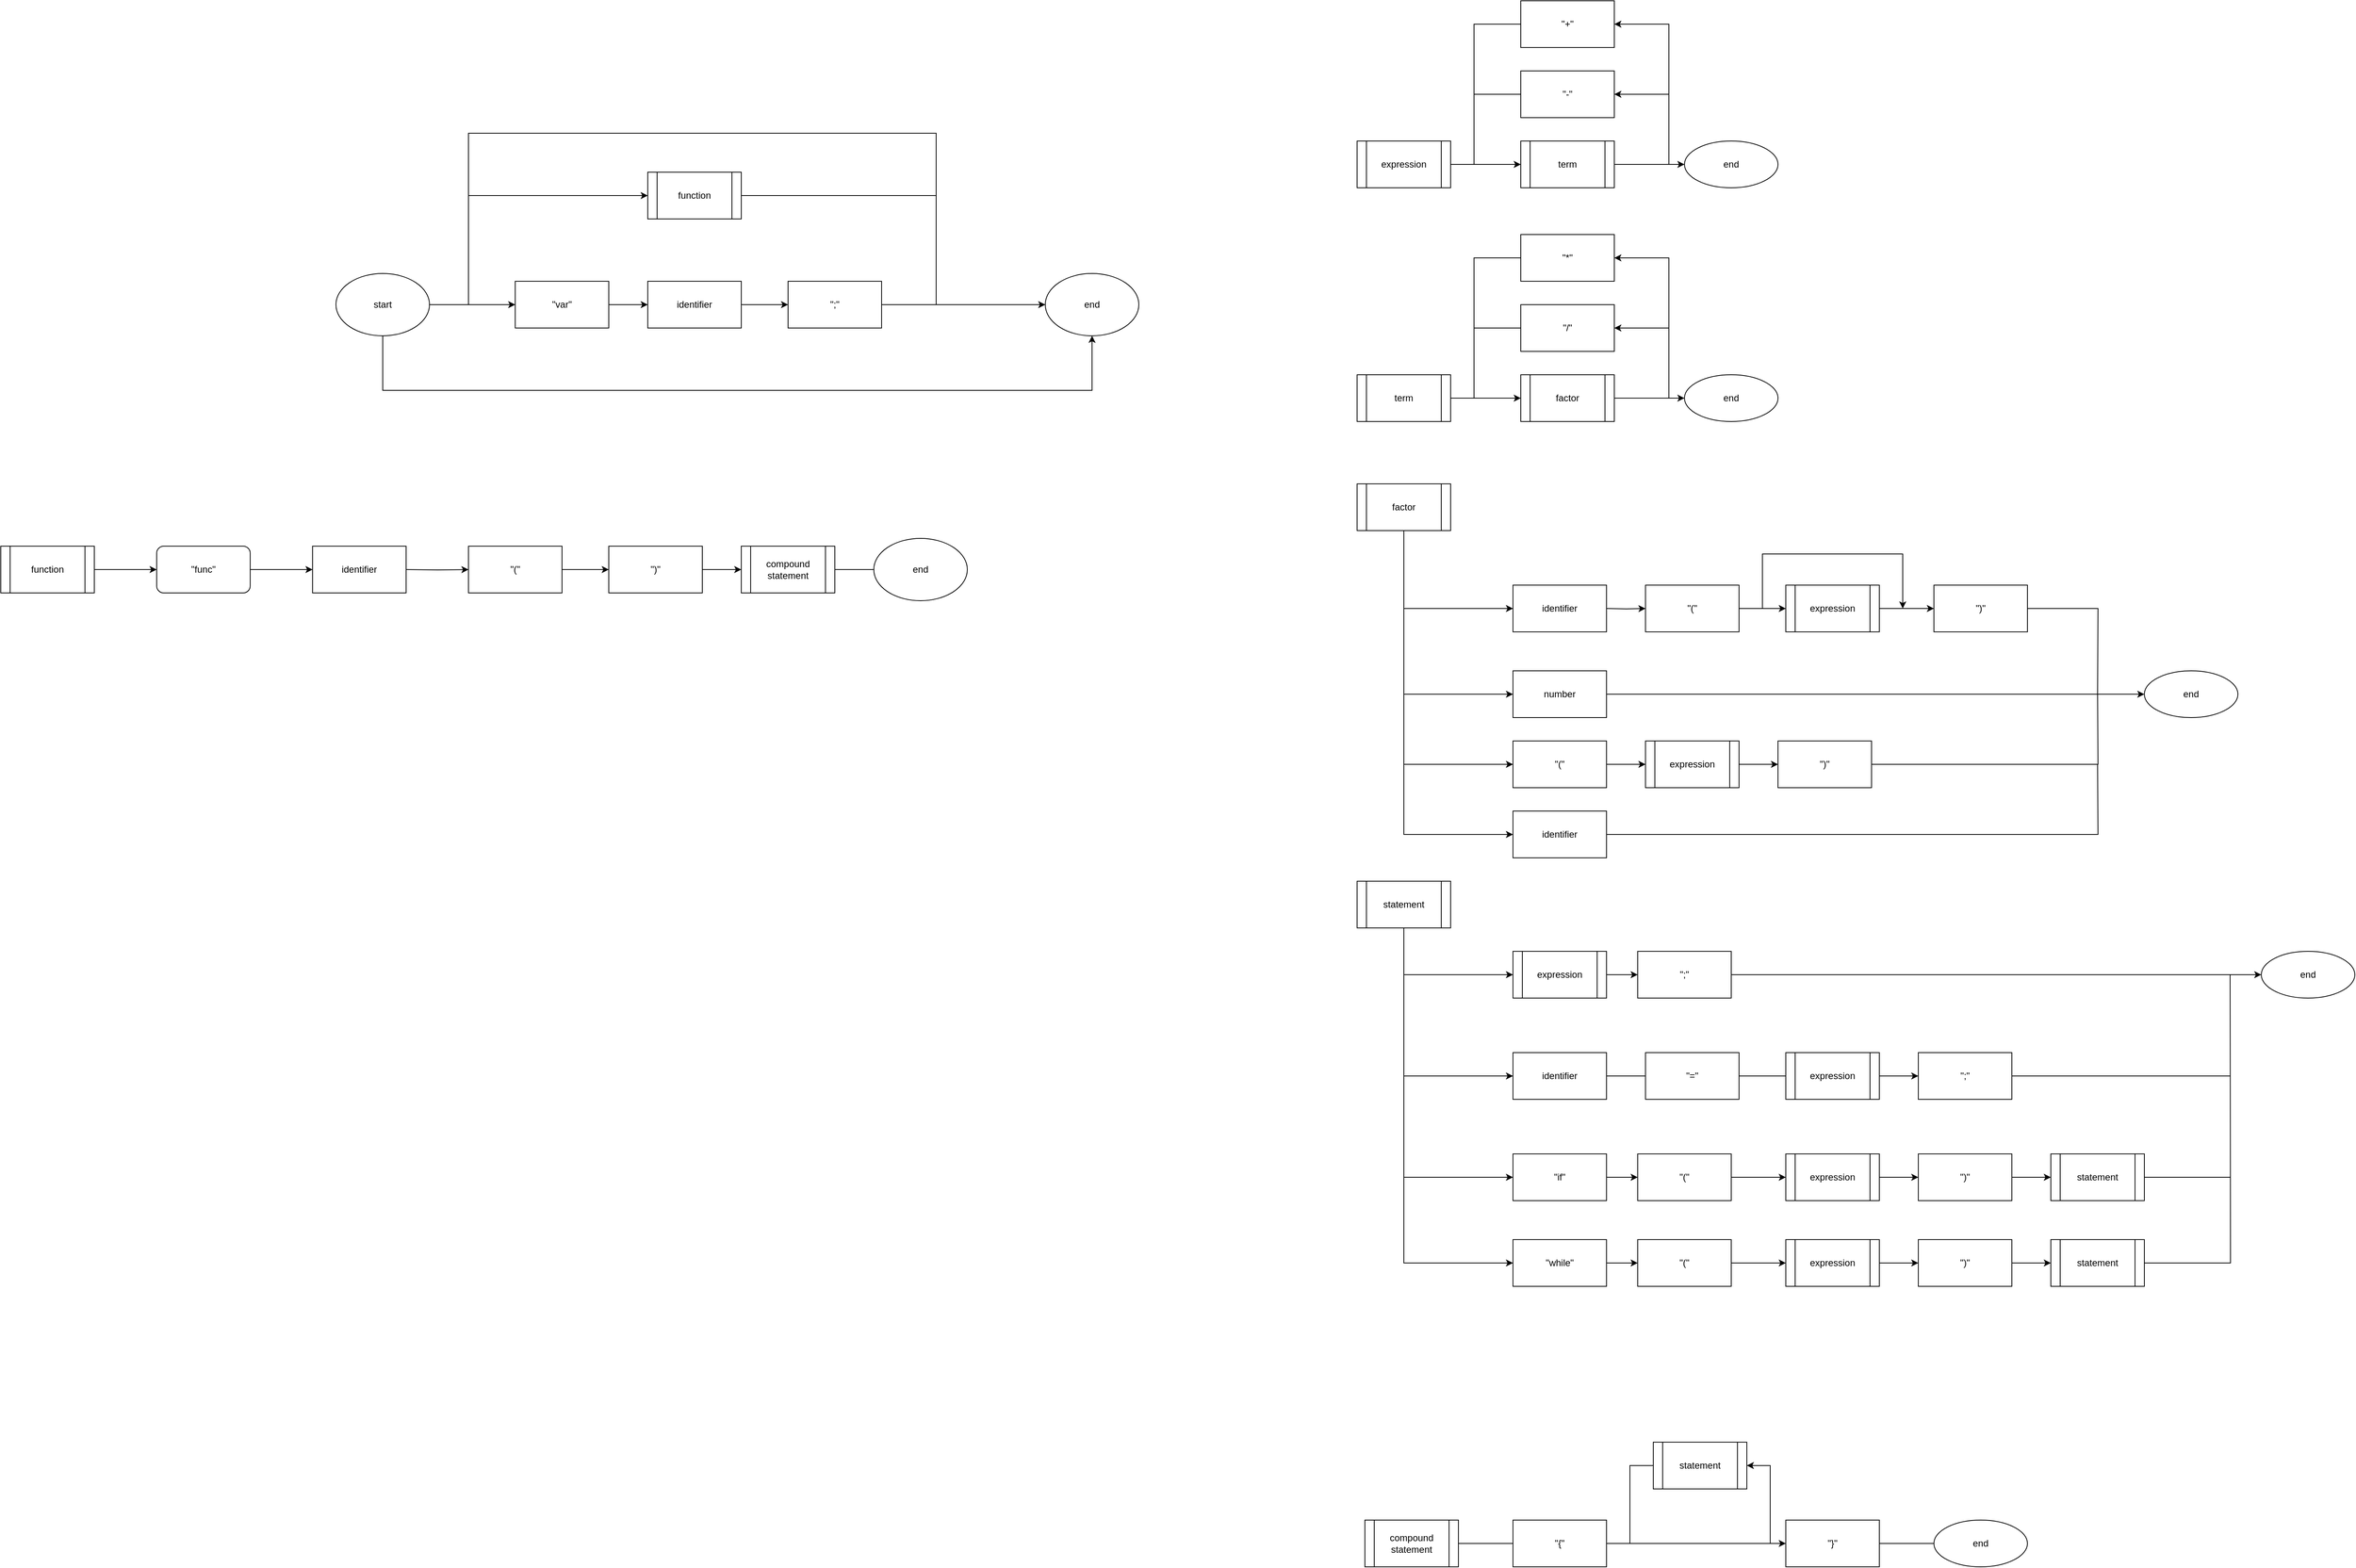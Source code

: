<mxfile version="17.2.4" type="device"><diagram id="jOlAet6pSQnwV60Gyuv5" name="Page-1"><mxGraphModel dx="5124" dy="1904" grid="1" gridSize="10" guides="1" tooltips="1" connect="1" arrows="1" fold="1" page="0" pageScale="1" pageWidth="850" pageHeight="1100" math="0" shadow="0"><root><mxCell id="0"/><mxCell id="1" parent="0"/><mxCell id="7NWGOgkD6IIkmXvUyuZl-4" value="" style="edgeStyle=orthogonalEdgeStyle;rounded=0;orthogonalLoop=1;jettySize=auto;html=1;" parent="1" source="7NWGOgkD6IIkmXvUyuZl-1" target="7NWGOgkD6IIkmXvUyuZl-3" edge="1"><mxGeometry relative="1" as="geometry"><mxPoint x="-1410" y="570" as="targetPoint"/><Array as="points"><mxPoint x="-1490" y="680"/><mxPoint x="-580" y="680"/></Array></mxGeometry></mxCell><mxCell id="7NWGOgkD6IIkmXvUyuZl-1" value="&lt;div&gt;start&lt;/div&gt;" style="ellipse;whiteSpace=wrap;html=1;" parent="1" vertex="1"><mxGeometry x="-1550" y="530" width="120" height="80" as="geometry"/></mxCell><mxCell id="7NWGOgkD6IIkmXvUyuZl-3" value="&lt;div&gt;end&lt;/div&gt;" style="ellipse;whiteSpace=wrap;html=1;" parent="1" vertex="1"><mxGeometry x="-640" y="530" width="120" height="80" as="geometry"/></mxCell><mxCell id="7NWGOgkD6IIkmXvUyuZl-16" value="" style="edgeStyle=orthogonalEdgeStyle;rounded=0;orthogonalLoop=1;jettySize=auto;html=1;" parent="1" source="7NWGOgkD6IIkmXvUyuZl-7" target="7NWGOgkD6IIkmXvUyuZl-8" edge="1"><mxGeometry relative="1" as="geometry"/></mxCell><mxCell id="7NWGOgkD6IIkmXvUyuZl-7" value="function" style="shape=process;whiteSpace=wrap;html=1;backgroundOutline=1;" parent="1" vertex="1"><mxGeometry x="-1980" y="880" width="120" height="60" as="geometry"/></mxCell><mxCell id="7NWGOgkD6IIkmXvUyuZl-17" value="" style="edgeStyle=orthogonalEdgeStyle;rounded=0;orthogonalLoop=1;jettySize=auto;html=1;" parent="1" source="7NWGOgkD6IIkmXvUyuZl-8" edge="1"><mxGeometry relative="1" as="geometry"><mxPoint x="-1580" y="910" as="targetPoint"/></mxGeometry></mxCell><mxCell id="7NWGOgkD6IIkmXvUyuZl-8" value="&quot;func&quot;" style="rounded=1;whiteSpace=wrap;html=1;" parent="1" vertex="1"><mxGeometry x="-1780" y="880" width="120" height="60" as="geometry"/></mxCell><mxCell id="7NWGOgkD6IIkmXvUyuZl-18" value="" style="edgeStyle=orthogonalEdgeStyle;rounded=0;orthogonalLoop=1;jettySize=auto;html=1;" parent="1" target="7NWGOgkD6IIkmXvUyuZl-11" edge="1"><mxGeometry relative="1" as="geometry"><mxPoint x="-1460" y="910" as="sourcePoint"/></mxGeometry></mxCell><mxCell id="7NWGOgkD6IIkmXvUyuZl-10" value="function" style="shape=process;whiteSpace=wrap;html=1;backgroundOutline=1;" parent="1" vertex="1"><mxGeometry x="-1150" y="400" width="120" height="60" as="geometry"/></mxCell><mxCell id="7NWGOgkD6IIkmXvUyuZl-19" value="" style="edgeStyle=orthogonalEdgeStyle;rounded=0;orthogonalLoop=1;jettySize=auto;html=1;" parent="1" source="7NWGOgkD6IIkmXvUyuZl-11" target="7NWGOgkD6IIkmXvUyuZl-12" edge="1"><mxGeometry relative="1" as="geometry"/></mxCell><mxCell id="7NWGOgkD6IIkmXvUyuZl-11" value="&quot;(&quot;" style="rounded=0;whiteSpace=wrap;html=1;" parent="1" vertex="1"><mxGeometry x="-1380" y="880" width="120" height="60" as="geometry"/></mxCell><mxCell id="7NWGOgkD6IIkmXvUyuZl-20" value="" style="edgeStyle=orthogonalEdgeStyle;rounded=0;orthogonalLoop=1;jettySize=auto;html=1;" parent="1" source="7NWGOgkD6IIkmXvUyuZl-12" target="7NWGOgkD6IIkmXvUyuZl-14" edge="1"><mxGeometry relative="1" as="geometry"><mxPoint x="-1030" y="910" as="targetPoint"/></mxGeometry></mxCell><mxCell id="7NWGOgkD6IIkmXvUyuZl-12" value="&quot;)&quot;" style="rounded=0;whiteSpace=wrap;html=1;" parent="1" vertex="1"><mxGeometry x="-1200" y="880" width="120" height="60" as="geometry"/></mxCell><mxCell id="3ghRDXgJVpnBYHGgJb1I-20" value="" style="edgeStyle=orthogonalEdgeStyle;rounded=0;orthogonalLoop=1;jettySize=auto;html=1;endArrow=none;endFill=0;" edge="1" parent="1" source="7NWGOgkD6IIkmXvUyuZl-14" target="3ghRDXgJVpnBYHGgJb1I-19"><mxGeometry relative="1" as="geometry"/></mxCell><mxCell id="7NWGOgkD6IIkmXvUyuZl-14" value="compound statement" style="shape=process;whiteSpace=wrap;html=1;backgroundOutline=1;" parent="1" vertex="1"><mxGeometry x="-1030" y="880" width="120" height="60" as="geometry"/></mxCell><mxCell id="pxtvTBd6FCboAQaZrBCp-7" value="" style="edgeStyle=orthogonalEdgeStyle;rounded=0;orthogonalLoop=1;jettySize=auto;html=1;" parent="1" source="pxtvTBd6FCboAQaZrBCp-1" target="gbQ3qK_czDRRS3m3DaJ--64" edge="1"><mxGeometry relative="1" as="geometry"><mxPoint x="-40" y="830" as="targetPoint"/><mxPoint x="-40" y="830" as="sourcePoint"/><Array as="points"><mxPoint x="-180" y="1250"/></Array></mxGeometry></mxCell><mxCell id="pxtvTBd6FCboAQaZrBCp-1" value="factor" style="shape=process;whiteSpace=wrap;html=1;backgroundOutline=1;" parent="1" vertex="1"><mxGeometry x="-240" y="800" width="120" height="60" as="geometry"/></mxCell><mxCell id="pxtvTBd6FCboAQaZrBCp-8" value="" style="edgeStyle=orthogonalEdgeStyle;rounded=0;orthogonalLoop=1;jettySize=auto;html=1;" parent="1" target="pxtvTBd6FCboAQaZrBCp-4" edge="1"><mxGeometry relative="1" as="geometry"><mxPoint x="80" y="960" as="sourcePoint"/></mxGeometry></mxCell><mxCell id="pxtvTBd6FCboAQaZrBCp-3" value="" style="edgeStyle=orthogonalEdgeStyle;rounded=0;orthogonalLoop=1;jettySize=auto;html=1;" parent="1" source="pxtvTBd6FCboAQaZrBCp-4" target="gbQ3qK_czDRRS3m3DaJ--34" edge="1"><mxGeometry relative="1" as="geometry"><mxPoint x="310" y="960" as="targetPoint"/></mxGeometry></mxCell><mxCell id="pxtvTBd6FCboAQaZrBCp-4" value="&quot;(&quot;" style="rounded=0;whiteSpace=wrap;html=1;" parent="1" vertex="1"><mxGeometry x="130" y="930" width="120" height="60" as="geometry"/></mxCell><mxCell id="pxtvTBd6FCboAQaZrBCp-5" value="&quot;)&quot;" style="rounded=0;whiteSpace=wrap;html=1;" parent="1" vertex="1"><mxGeometry x="500" y="930" width="120" height="60" as="geometry"/></mxCell><mxCell id="pxtvTBd6FCboAQaZrBCp-10" value="identifier" style="rounded=0;whiteSpace=wrap;html=1;" parent="1" vertex="1"><mxGeometry x="-1580" y="880" width="120" height="60" as="geometry"/></mxCell><mxCell id="pxtvTBd6FCboAQaZrBCp-11" value="identifier" style="rounded=0;whiteSpace=wrap;html=1;" parent="1" vertex="1"><mxGeometry x="-40" y="930" width="120" height="60" as="geometry"/></mxCell><mxCell id="luWgQajTvGCZ3k9wCGDM-5" value="" style="edgeStyle=orthogonalEdgeStyle;rounded=0;orthogonalLoop=1;jettySize=auto;html=1;" parent="1" source="luWgQajTvGCZ3k9wCGDM-1" target="luWgQajTvGCZ3k9wCGDM-2" edge="1"><mxGeometry relative="1" as="geometry"/></mxCell><mxCell id="luWgQajTvGCZ3k9wCGDM-1" value="&quot;var&quot;" style="rounded=0;whiteSpace=wrap;html=1;" parent="1" vertex="1"><mxGeometry x="-1320" y="540" width="120" height="60" as="geometry"/></mxCell><mxCell id="luWgQajTvGCZ3k9wCGDM-6" value="" style="edgeStyle=orthogonalEdgeStyle;rounded=0;orthogonalLoop=1;jettySize=auto;html=1;" parent="1" source="luWgQajTvGCZ3k9wCGDM-2" target="luWgQajTvGCZ3k9wCGDM-3" edge="1"><mxGeometry relative="1" as="geometry"/></mxCell><mxCell id="luWgQajTvGCZ3k9wCGDM-2" value="identifier" style="rounded=0;whiteSpace=wrap;html=1;" parent="1" vertex="1"><mxGeometry x="-1150" y="540" width="120" height="60" as="geometry"/></mxCell><mxCell id="luWgQajTvGCZ3k9wCGDM-3" value="&quot;;&quot;" style="rounded=0;whiteSpace=wrap;html=1;" parent="1" vertex="1"><mxGeometry x="-970" y="540" width="120" height="60" as="geometry"/></mxCell><mxCell id="b-G8yC-g3anBei29U1z--3" value="" style="endArrow=classic;html=1;rounded=0;" parent="1" source="7NWGOgkD6IIkmXvUyuZl-1" target="luWgQajTvGCZ3k9wCGDM-1" edge="1"><mxGeometry width="50" height="50" relative="1" as="geometry"><mxPoint x="-1430" y="570" as="sourcePoint"/><mxPoint x="-1380" y="520" as="targetPoint"/></mxGeometry></mxCell><mxCell id="b-G8yC-g3anBei29U1z--4" value="" style="endArrow=classic;html=1;rounded=0;edgeStyle=orthogonalEdgeStyle;" parent="1" source="7NWGOgkD6IIkmXvUyuZl-1" target="7NWGOgkD6IIkmXvUyuZl-10" edge="1"><mxGeometry width="50" height="50" relative="1" as="geometry"><mxPoint x="-1480" y="510" as="sourcePoint"/><mxPoint x="-1430" y="460" as="targetPoint"/><Array as="points"><mxPoint x="-1380" y="570"/><mxPoint x="-1380" y="430"/></Array></mxGeometry></mxCell><mxCell id="b-G8yC-g3anBei29U1z--5" value="" style="endArrow=none;html=1;rounded=0;" parent="1" source="luWgQajTvGCZ3k9wCGDM-3" target="7NWGOgkD6IIkmXvUyuZl-3" edge="1"><mxGeometry width="50" height="50" relative="1" as="geometry"><mxPoint x="-950" y="560" as="sourcePoint"/><mxPoint x="-950" y="510" as="targetPoint"/></mxGeometry></mxCell><mxCell id="b-G8yC-g3anBei29U1z--6" value="" style="endArrow=classic;html=1;rounded=0;edgeStyle=orthogonalEdgeStyle;" parent="1" source="7NWGOgkD6IIkmXvUyuZl-10" target="7NWGOgkD6IIkmXvUyuZl-3" edge="1"><mxGeometry width="50" height="50" relative="1" as="geometry"><mxPoint x="-950" y="490" as="sourcePoint"/><mxPoint x="-900" y="440" as="targetPoint"/><Array as="points"><mxPoint x="-780" y="430"/><mxPoint x="-780" y="570"/></Array></mxGeometry></mxCell><mxCell id="b-G8yC-g3anBei29U1z--8" value="" style="endArrow=none;html=1;rounded=0;edgeStyle=orthogonalEdgeStyle;endFill=0;" parent="1" edge="1"><mxGeometry width="50" height="50" relative="1" as="geometry"><mxPoint x="-700" y="570" as="sourcePoint"/><mxPoint x="-1380" y="480" as="targetPoint"/><Array as="points"><mxPoint x="-780" y="570"/><mxPoint x="-780" y="350"/><mxPoint x="-1380" y="350"/></Array></mxGeometry></mxCell><mxCell id="b-G8yC-g3anBei29U1z--15" value="" style="edgeStyle=orthogonalEdgeStyle;rounded=0;orthogonalLoop=1;jettySize=auto;html=1;endArrow=none;endFill=0;" parent="1" source="b-G8yC-g3anBei29U1z--9" target="b-G8yC-g3anBei29U1z--12" edge="1"><mxGeometry relative="1" as="geometry"/></mxCell><mxCell id="b-G8yC-g3anBei29U1z--9" value="identifier" style="rounded=0;whiteSpace=wrap;html=1;" parent="1" vertex="1"><mxGeometry x="-40" y="1530" width="120" height="60" as="geometry"/></mxCell><mxCell id="b-G8yC-g3anBei29U1z--11" value="" style="edgeStyle=orthogonalEdgeStyle;rounded=0;orthogonalLoop=1;jettySize=auto;html=1;endArrow=classic;endFill=1;" parent="1" source="gbQ3qK_czDRRS3m3DaJ--34" target="pxtvTBd6FCboAQaZrBCp-5" edge="1"><mxGeometry relative="1" as="geometry"><mxPoint x="430" y="960" as="sourcePoint"/></mxGeometry></mxCell><mxCell id="b-G8yC-g3anBei29U1z--16" value="" style="edgeStyle=orthogonalEdgeStyle;rounded=0;orthogonalLoop=1;jettySize=auto;html=1;endArrow=none;endFill=0;" parent="1" source="b-G8yC-g3anBei29U1z--12" edge="1"><mxGeometry relative="1" as="geometry"><mxPoint x="310" y="1560" as="targetPoint"/></mxGeometry></mxCell><mxCell id="b-G8yC-g3anBei29U1z--12" value="&quot;=&quot;" style="rounded=0;whiteSpace=wrap;html=1;" parent="1" vertex="1"><mxGeometry x="130" y="1530" width="120" height="60" as="geometry"/></mxCell><mxCell id="gbQ3qK_czDRRS3m3DaJ--5" value="" style="edgeStyle=orthogonalEdgeStyle;rounded=0;orthogonalLoop=1;jettySize=auto;html=1;" parent="1" source="gbQ3qK_czDRRS3m3DaJ--2" target="gbQ3qK_czDRRS3m3DaJ--3" edge="1"><mxGeometry relative="1" as="geometry"/></mxCell><mxCell id="gbQ3qK_czDRRS3m3DaJ--2" value="term" style="shape=process;whiteSpace=wrap;html=1;backgroundOutline=1;" parent="1" vertex="1"><mxGeometry x="-240" y="660" width="120" height="60" as="geometry"/></mxCell><mxCell id="gbQ3qK_czDRRS3m3DaJ--6" value="" style="edgeStyle=orthogonalEdgeStyle;rounded=0;orthogonalLoop=1;jettySize=auto;html=1;" parent="1" source="gbQ3qK_czDRRS3m3DaJ--3" target="gbQ3qK_czDRRS3m3DaJ--4" edge="1"><mxGeometry relative="1" as="geometry"/></mxCell><mxCell id="gbQ3qK_czDRRS3m3DaJ--3" value="factor" style="shape=process;whiteSpace=wrap;html=1;backgroundOutline=1;" parent="1" vertex="1"><mxGeometry x="-30" y="660" width="120" height="60" as="geometry"/></mxCell><mxCell id="gbQ3qK_czDRRS3m3DaJ--4" value="end" style="ellipse;whiteSpace=wrap;html=1;" parent="1" vertex="1"><mxGeometry x="180" y="660" width="120" height="60" as="geometry"/></mxCell><mxCell id="gbQ3qK_czDRRS3m3DaJ--7" value="&quot;/&quot;" style="rounded=0;whiteSpace=wrap;html=1;" parent="1" vertex="1"><mxGeometry x="-30" y="570" width="120" height="60" as="geometry"/></mxCell><mxCell id="gbQ3qK_czDRRS3m3DaJ--8" value="&quot;*&quot;" style="rounded=0;whiteSpace=wrap;html=1;" parent="1" vertex="1"><mxGeometry x="-30" y="480" width="120" height="60" as="geometry"/></mxCell><mxCell id="gbQ3qK_czDRRS3m3DaJ--9" value="" style="endArrow=classic;html=1;rounded=0;edgeStyle=orthogonalEdgeStyle;" parent="1" target="gbQ3qK_czDRRS3m3DaJ--8" edge="1"><mxGeometry width="50" height="50" relative="1" as="geometry"><mxPoint x="150" y="690" as="sourcePoint"/><mxPoint x="230" y="530" as="targetPoint"/><Array as="points"><mxPoint x="160" y="690"/><mxPoint x="160" y="510"/></Array></mxGeometry></mxCell><mxCell id="gbQ3qK_czDRRS3m3DaJ--10" value="" style="endArrow=classic;html=1;rounded=0;" parent="1" target="gbQ3qK_czDRRS3m3DaJ--7" edge="1"><mxGeometry width="50" height="50" relative="1" as="geometry"><mxPoint x="160" y="600" as="sourcePoint"/><mxPoint x="170" y="580" as="targetPoint"/></mxGeometry></mxCell><mxCell id="gbQ3qK_czDRRS3m3DaJ--11" value="" style="endArrow=none;html=1;rounded=0;edgeStyle=orthogonalEdgeStyle;" parent="1" target="gbQ3qK_czDRRS3m3DaJ--8" edge="1"><mxGeometry width="50" height="50" relative="1" as="geometry"><mxPoint x="-80" y="690" as="sourcePoint"/><mxPoint x="-120" y="530" as="targetPoint"/><Array as="points"><mxPoint x="-90" y="690"/><mxPoint x="-90" y="510"/></Array></mxGeometry></mxCell><mxCell id="gbQ3qK_czDRRS3m3DaJ--12" value="" style="endArrow=none;html=1;rounded=0;" parent="1" target="gbQ3qK_czDRRS3m3DaJ--7" edge="1"><mxGeometry width="50" height="50" relative="1" as="geometry"><mxPoint x="-90" y="600" as="sourcePoint"/><mxPoint x="-30" y="590" as="targetPoint"/></mxGeometry></mxCell><mxCell id="gbQ3qK_czDRRS3m3DaJ--14" value="end" style="ellipse;whiteSpace=wrap;html=1;" parent="1" vertex="1"><mxGeometry x="770" y="1040" width="120" height="60" as="geometry"/></mxCell><mxCell id="gbQ3qK_czDRRS3m3DaJ--15" value="number" style="rounded=0;whiteSpace=wrap;html=1;" parent="1" vertex="1"><mxGeometry x="-40" y="1040" width="120" height="60" as="geometry"/></mxCell><mxCell id="gbQ3qK_czDRRS3m3DaJ--16" value="" style="endArrow=classic;html=1;rounded=0;edgeStyle=orthogonalEdgeStyle;" parent="1" source="gbQ3qK_czDRRS3m3DaJ--25" target="3ghRDXgJVpnBYHGgJb1I-2" edge="1"><mxGeometry width="50" height="50" relative="1" as="geometry"><mxPoint x="-180" y="1080" as="sourcePoint"/><mxPoint x="-150" y="1030" as="targetPoint"/><Array as="points"><mxPoint x="-180" y="1800"/></Array></mxGeometry></mxCell><mxCell id="gbQ3qK_czDRRS3m3DaJ--17" value="" style="endArrow=classic;html=1;rounded=0;" parent="1" target="pxtvTBd6FCboAQaZrBCp-11" edge="1"><mxGeometry width="50" height="50" relative="1" as="geometry"><mxPoint x="-180" y="960" as="sourcePoint"/><mxPoint x="-170" y="950" as="targetPoint"/></mxGeometry></mxCell><mxCell id="gbQ3qK_czDRRS3m3DaJ--22" value="" style="endArrow=classic;html=1;rounded=0;edgeStyle=orthogonalEdgeStyle;endFill=1;" parent="1" source="gbQ3qK_czDRRS3m3DaJ--15" target="gbQ3qK_czDRRS3m3DaJ--14" edge="1"><mxGeometry width="50" height="50" relative="1" as="geometry"><mxPoint x="250" y="1180.043" as="sourcePoint"/><mxPoint x="710" y="1080" as="targetPoint"/><Array as="points"><mxPoint x="450" y="1070"/><mxPoint x="450" y="1070"/></Array></mxGeometry></mxCell><mxCell id="gbQ3qK_czDRRS3m3DaJ--23" value="" style="endArrow=none;html=1;rounded=0;edgeStyle=orthogonalEdgeStyle;" parent="1" source="pxtvTBd6FCboAQaZrBCp-5" edge="1"><mxGeometry width="50" height="50" relative="1" as="geometry"><mxPoint x="810" y="960.043" as="sourcePoint"/><mxPoint x="710" y="1070" as="targetPoint"/></mxGeometry></mxCell><mxCell id="gbQ3qK_czDRRS3m3DaJ--30" style="edgeStyle=orthogonalEdgeStyle;rounded=0;orthogonalLoop=1;jettySize=auto;html=1;exitX=0.5;exitY=1;exitDx=0;exitDy=0;entryX=0;entryY=0.5;entryDx=0;entryDy=0;" parent="1" source="gbQ3qK_czDRRS3m3DaJ--25" target="gbQ3qK_czDRRS3m3DaJ--26" edge="1"><mxGeometry relative="1" as="geometry"/></mxCell><mxCell id="gbQ3qK_czDRRS3m3DaJ--25" value="statement" style="shape=process;whiteSpace=wrap;html=1;backgroundOutline=1;" parent="1" vertex="1"><mxGeometry x="-240" y="1310" width="120" height="60" as="geometry"/></mxCell><mxCell id="gbQ3qK_czDRRS3m3DaJ--32" value="" style="edgeStyle=orthogonalEdgeStyle;rounded=0;orthogonalLoop=1;jettySize=auto;html=1;" parent="1" source="gbQ3qK_czDRRS3m3DaJ--26" target="gbQ3qK_czDRRS3m3DaJ--31" edge="1"><mxGeometry relative="1" as="geometry"/></mxCell><mxCell id="gbQ3qK_czDRRS3m3DaJ--26" value="expression" style="shape=process;whiteSpace=wrap;html=1;backgroundOutline=1;" parent="1" vertex="1"><mxGeometry x="-40" y="1400" width="120" height="60" as="geometry"/></mxCell><mxCell id="gbQ3qK_czDRRS3m3DaJ--27" value="end" style="ellipse;whiteSpace=wrap;html=1;" parent="1" vertex="1"><mxGeometry x="920" y="1400" width="120" height="60" as="geometry"/></mxCell><mxCell id="gbQ3qK_czDRRS3m3DaJ--33" value="" style="edgeStyle=orthogonalEdgeStyle;rounded=0;orthogonalLoop=1;jettySize=auto;html=1;" parent="1" source="gbQ3qK_czDRRS3m3DaJ--31" target="gbQ3qK_czDRRS3m3DaJ--27" edge="1"><mxGeometry relative="1" as="geometry"><Array as="points"><mxPoint x="890" y="1430"/><mxPoint x="890" y="1430"/></Array></mxGeometry></mxCell><mxCell id="gbQ3qK_czDRRS3m3DaJ--31" value="&quot;;&quot;" style="rounded=0;whiteSpace=wrap;html=1;" parent="1" vertex="1"><mxGeometry x="120" y="1400" width="120" height="60" as="geometry"/></mxCell><mxCell id="gbQ3qK_czDRRS3m3DaJ--34" value="expression" style="shape=process;whiteSpace=wrap;html=1;backgroundOutline=1;" parent="1" vertex="1"><mxGeometry x="310" y="930" width="120" height="60" as="geometry"/></mxCell><mxCell id="gbQ3qK_czDRRS3m3DaJ--35" value="" style="endArrow=classic;html=1;rounded=0;edgeStyle=orthogonalEdgeStyle;endFill=1;" parent="1" edge="1"><mxGeometry width="50" height="50" relative="1" as="geometry"><mxPoint x="280" y="960" as="sourcePoint"/><mxPoint x="460" y="960" as="targetPoint"/><Array as="points"><mxPoint x="280" y="890"/><mxPoint x="460" y="890"/></Array></mxGeometry></mxCell><mxCell id="gbQ3qK_czDRRS3m3DaJ--53" value="" style="edgeStyle=orthogonalEdgeStyle;rounded=0;orthogonalLoop=1;jettySize=auto;html=1;endArrow=classic;endFill=1;" parent="1" source="gbQ3qK_czDRRS3m3DaJ--36" target="gbQ3qK_czDRRS3m3DaJ--62" edge="1"><mxGeometry relative="1" as="geometry"/></mxCell><mxCell id="gbQ3qK_czDRRS3m3DaJ--36" value="expression" style="shape=process;whiteSpace=wrap;html=1;backgroundOutline=1;" parent="1" vertex="1"><mxGeometry x="310" y="1530" width="120" height="60" as="geometry"/></mxCell><mxCell id="gbQ3qK_czDRRS3m3DaJ--42" value="" style="edgeStyle=orthogonalEdgeStyle;rounded=0;orthogonalLoop=1;jettySize=auto;html=1;" parent="1" source="gbQ3qK_czDRRS3m3DaJ--43" target="gbQ3qK_czDRRS3m3DaJ--45" edge="1"><mxGeometry relative="1" as="geometry"/></mxCell><mxCell id="gbQ3qK_czDRRS3m3DaJ--43" value="expression" style="shape=process;whiteSpace=wrap;html=1;backgroundOutline=1;" parent="1" vertex="1"><mxGeometry x="-240" y="360" width="120" height="60" as="geometry"/></mxCell><mxCell id="gbQ3qK_czDRRS3m3DaJ--44" value="" style="edgeStyle=orthogonalEdgeStyle;rounded=0;orthogonalLoop=1;jettySize=auto;html=1;" parent="1" source="gbQ3qK_czDRRS3m3DaJ--45" target="gbQ3qK_czDRRS3m3DaJ--46" edge="1"><mxGeometry relative="1" as="geometry"/></mxCell><mxCell id="gbQ3qK_czDRRS3m3DaJ--45" value="term" style="shape=process;whiteSpace=wrap;html=1;backgroundOutline=1;" parent="1" vertex="1"><mxGeometry x="-30" y="360" width="120" height="60" as="geometry"/></mxCell><mxCell id="gbQ3qK_czDRRS3m3DaJ--46" value="end" style="ellipse;whiteSpace=wrap;html=1;" parent="1" vertex="1"><mxGeometry x="180" y="360" width="120" height="60" as="geometry"/></mxCell><mxCell id="gbQ3qK_czDRRS3m3DaJ--47" value="&quot;-&quot;" style="rounded=0;whiteSpace=wrap;html=1;" parent="1" vertex="1"><mxGeometry x="-30" y="270" width="120" height="60" as="geometry"/></mxCell><mxCell id="gbQ3qK_czDRRS3m3DaJ--48" value="&quot;+&quot;" style="rounded=0;whiteSpace=wrap;html=1;" parent="1" vertex="1"><mxGeometry x="-30" y="180" width="120" height="60" as="geometry"/></mxCell><mxCell id="gbQ3qK_czDRRS3m3DaJ--49" value="" style="endArrow=classic;html=1;rounded=0;edgeStyle=orthogonalEdgeStyle;" parent="1" target="gbQ3qK_czDRRS3m3DaJ--48" edge="1"><mxGeometry width="50" height="50" relative="1" as="geometry"><mxPoint x="150" y="390" as="sourcePoint"/><mxPoint x="230" y="230" as="targetPoint"/><Array as="points"><mxPoint x="160" y="390"/><mxPoint x="160" y="210"/></Array></mxGeometry></mxCell><mxCell id="gbQ3qK_czDRRS3m3DaJ--50" value="" style="endArrow=classic;html=1;rounded=0;" parent="1" target="gbQ3qK_czDRRS3m3DaJ--47" edge="1"><mxGeometry width="50" height="50" relative="1" as="geometry"><mxPoint x="160" y="300" as="sourcePoint"/><mxPoint x="170" y="280" as="targetPoint"/></mxGeometry></mxCell><mxCell id="gbQ3qK_czDRRS3m3DaJ--51" value="" style="endArrow=none;html=1;rounded=0;edgeStyle=orthogonalEdgeStyle;" parent="1" target="gbQ3qK_czDRRS3m3DaJ--48" edge="1"><mxGeometry width="50" height="50" relative="1" as="geometry"><mxPoint x="-80" y="390" as="sourcePoint"/><mxPoint x="-120" y="230" as="targetPoint"/><Array as="points"><mxPoint x="-90" y="390"/><mxPoint x="-90" y="210"/></Array></mxGeometry></mxCell><mxCell id="gbQ3qK_czDRRS3m3DaJ--52" value="" style="endArrow=none;html=1;rounded=0;" parent="1" target="gbQ3qK_czDRRS3m3DaJ--47" edge="1"><mxGeometry width="50" height="50" relative="1" as="geometry"><mxPoint x="-90" y="300" as="sourcePoint"/><mxPoint x="-30" y="290" as="targetPoint"/></mxGeometry></mxCell><mxCell id="gbQ3qK_czDRRS3m3DaJ--59" value="" style="edgeStyle=orthogonalEdgeStyle;rounded=0;orthogonalLoop=1;jettySize=auto;html=1;endArrow=classic;endFill=1;" parent="1" source="gbQ3qK_czDRRS3m3DaJ--55" target="gbQ3qK_czDRRS3m3DaJ--56" edge="1"><mxGeometry relative="1" as="geometry"/></mxCell><mxCell id="gbQ3qK_czDRRS3m3DaJ--55" value="&quot;(&quot;" style="rounded=0;whiteSpace=wrap;html=1;" parent="1" vertex="1"><mxGeometry x="-40" y="1130" width="120" height="60" as="geometry"/></mxCell><mxCell id="gbQ3qK_czDRRS3m3DaJ--60" value="" style="edgeStyle=orthogonalEdgeStyle;rounded=0;orthogonalLoop=1;jettySize=auto;html=1;endArrow=classic;endFill=1;" parent="1" source="gbQ3qK_czDRRS3m3DaJ--56" target="gbQ3qK_czDRRS3m3DaJ--57" edge="1"><mxGeometry relative="1" as="geometry"/></mxCell><mxCell id="gbQ3qK_czDRRS3m3DaJ--56" value="expression" style="shape=process;whiteSpace=wrap;html=1;backgroundOutline=1;" parent="1" vertex="1"><mxGeometry x="130" y="1130" width="120" height="60" as="geometry"/></mxCell><mxCell id="gbQ3qK_czDRRS3m3DaJ--57" value="&quot;)&quot;" style="rounded=0;whiteSpace=wrap;html=1;" parent="1" vertex="1"><mxGeometry x="300" y="1130" width="120" height="60" as="geometry"/></mxCell><mxCell id="gbQ3qK_czDRRS3m3DaJ--58" value="" style="endArrow=classic;html=1;rounded=0;" parent="1" target="gbQ3qK_czDRRS3m3DaJ--15" edge="1"><mxGeometry width="50" height="50" relative="1" as="geometry"><mxPoint x="-180" y="1070" as="sourcePoint"/><mxPoint x="-150" y="1050" as="targetPoint"/></mxGeometry></mxCell><mxCell id="gbQ3qK_czDRRS3m3DaJ--61" value="" style="endArrow=none;html=1;rounded=0;edgeStyle=orthogonalEdgeStyle;" parent="1" source="gbQ3qK_czDRRS3m3DaJ--57" edge="1"><mxGeometry width="50" height="50" relative="1" as="geometry"><mxPoint x="480" y="1160" as="sourcePoint"/><mxPoint x="710" y="1070" as="targetPoint"/></mxGeometry></mxCell><mxCell id="gbQ3qK_czDRRS3m3DaJ--62" value="&quot;;&quot;" style="rounded=0;whiteSpace=wrap;html=1;" parent="1" vertex="1"><mxGeometry x="480" y="1530" width="120" height="60" as="geometry"/></mxCell><mxCell id="gbQ3qK_czDRRS3m3DaJ--64" value="identifier" style="rounded=0;whiteSpace=wrap;html=1;" parent="1" vertex="1"><mxGeometry x="-40" y="1220" width="120" height="60" as="geometry"/></mxCell><mxCell id="gbQ3qK_czDRRS3m3DaJ--65" value="" style="endArrow=classic;html=1;rounded=0;" parent="1" target="gbQ3qK_czDRRS3m3DaJ--55" edge="1"><mxGeometry width="50" height="50" relative="1" as="geometry"><mxPoint x="-180" y="1160" as="sourcePoint"/><mxPoint x="-160" y="1160" as="targetPoint"/></mxGeometry></mxCell><mxCell id="gbQ3qK_czDRRS3m3DaJ--66" value="" style="endArrow=none;html=1;rounded=0;edgeStyle=orthogonalEdgeStyle;" parent="1" source="gbQ3qK_czDRRS3m3DaJ--64" edge="1"><mxGeometry width="50" height="50" relative="1" as="geometry"><mxPoint x="200" y="1270" as="sourcePoint"/><mxPoint x="710" y="1160" as="targetPoint"/></mxGeometry></mxCell><mxCell id="V1tTH2JWIsKW6Xv8xMxE-7" value="" style="edgeStyle=orthogonalEdgeStyle;rounded=0;orthogonalLoop=1;jettySize=auto;html=1;" parent="1" source="V1tTH2JWIsKW6Xv8xMxE-1" target="V1tTH2JWIsKW6Xv8xMxE-2" edge="1"><mxGeometry relative="1" as="geometry"/></mxCell><mxCell id="V1tTH2JWIsKW6Xv8xMxE-1" value="&quot;if&quot;" style="rounded=0;whiteSpace=wrap;html=1;" parent="1" vertex="1"><mxGeometry x="-40" y="1660" width="120" height="60" as="geometry"/></mxCell><mxCell id="V1tTH2JWIsKW6Xv8xMxE-8" value="" style="edgeStyle=orthogonalEdgeStyle;rounded=0;orthogonalLoop=1;jettySize=auto;html=1;" parent="1" source="V1tTH2JWIsKW6Xv8xMxE-2" target="V1tTH2JWIsKW6Xv8xMxE-3" edge="1"><mxGeometry relative="1" as="geometry"/></mxCell><mxCell id="V1tTH2JWIsKW6Xv8xMxE-2" value="&quot;(&quot;" style="rounded=0;whiteSpace=wrap;html=1;" parent="1" vertex="1"><mxGeometry x="120" y="1660" width="120" height="60" as="geometry"/></mxCell><mxCell id="V1tTH2JWIsKW6Xv8xMxE-9" value="" style="edgeStyle=orthogonalEdgeStyle;rounded=0;orthogonalLoop=1;jettySize=auto;html=1;" parent="1" source="V1tTH2JWIsKW6Xv8xMxE-3" target="V1tTH2JWIsKW6Xv8xMxE-4" edge="1"><mxGeometry relative="1" as="geometry"/></mxCell><mxCell id="V1tTH2JWIsKW6Xv8xMxE-3" value="expression" style="shape=process;whiteSpace=wrap;html=1;backgroundOutline=1;" parent="1" vertex="1"><mxGeometry x="310" y="1660" width="120" height="60" as="geometry"/></mxCell><mxCell id="V1tTH2JWIsKW6Xv8xMxE-10" value="" style="edgeStyle=orthogonalEdgeStyle;rounded=0;orthogonalLoop=1;jettySize=auto;html=1;" parent="1" source="V1tTH2JWIsKW6Xv8xMxE-4" target="V1tTH2JWIsKW6Xv8xMxE-5" edge="1"><mxGeometry relative="1" as="geometry"/></mxCell><mxCell id="V1tTH2JWIsKW6Xv8xMxE-4" value="&quot;)&quot;" style="rounded=0;whiteSpace=wrap;html=1;" parent="1" vertex="1"><mxGeometry x="480" y="1660" width="120" height="60" as="geometry"/></mxCell><mxCell id="V1tTH2JWIsKW6Xv8xMxE-5" value="statement" style="shape=process;whiteSpace=wrap;html=1;backgroundOutline=1;" parent="1" vertex="1"><mxGeometry x="650" y="1660" width="120" height="60" as="geometry"/></mxCell><mxCell id="V1tTH2JWIsKW6Xv8xMxE-11" value="" style="endArrow=classic;html=1;rounded=0;" parent="1" target="b-G8yC-g3anBei29U1z--9" edge="1"><mxGeometry width="50" height="50" relative="1" as="geometry"><mxPoint x="-180" y="1560" as="sourcePoint"/><mxPoint x="-250" y="1580" as="targetPoint"/></mxGeometry></mxCell><mxCell id="V1tTH2JWIsKW6Xv8xMxE-15" style="edgeStyle=orthogonalEdgeStyle;rounded=0;orthogonalLoop=1;jettySize=auto;html=1;" parent="1" source="V1tTH2JWIsKW6Xv8xMxE-13" target="V1tTH2JWIsKW6Xv8xMxE-14" edge="1"><mxGeometry relative="1" as="geometry"/></mxCell><mxCell id="V1tTH2JWIsKW6Xv8xMxE-13" value="&quot;{&quot;" style="rounded=0;whiteSpace=wrap;html=1;" parent="1" vertex="1"><mxGeometry x="-40" y="2130" width="120" height="60" as="geometry"/></mxCell><mxCell id="3ghRDXgJVpnBYHGgJb1I-18" value="" style="edgeStyle=orthogonalEdgeStyle;rounded=0;orthogonalLoop=1;jettySize=auto;html=1;endArrow=none;endFill=0;" edge="1" parent="1" source="V1tTH2JWIsKW6Xv8xMxE-14" target="3ghRDXgJVpnBYHGgJb1I-17"><mxGeometry relative="1" as="geometry"/></mxCell><mxCell id="V1tTH2JWIsKW6Xv8xMxE-14" value="&quot;}&quot;" style="rounded=0;whiteSpace=wrap;html=1;" parent="1" vertex="1"><mxGeometry x="310" y="2130" width="120" height="60" as="geometry"/></mxCell><mxCell id="V1tTH2JWIsKW6Xv8xMxE-16" value="statement" style="shape=process;whiteSpace=wrap;html=1;backgroundOutline=1;" parent="1" vertex="1"><mxGeometry x="140" y="2030" width="120" height="60" as="geometry"/></mxCell><mxCell id="V1tTH2JWIsKW6Xv8xMxE-17" value="" style="endArrow=classic;html=1;rounded=0;edgeStyle=orthogonalEdgeStyle;" parent="1" target="V1tTH2JWIsKW6Xv8xMxE-16" edge="1"><mxGeometry width="50" height="50" relative="1" as="geometry"><mxPoint x="280" y="2160" as="sourcePoint"/><mxPoint x="200" y="2210" as="targetPoint"/><Array as="points"><mxPoint x="290" y="2160"/><mxPoint x="290" y="2060"/></Array></mxGeometry></mxCell><mxCell id="V1tTH2JWIsKW6Xv8xMxE-18" value="" style="endArrow=none;html=1;rounded=0;edgeStyle=orthogonalEdgeStyle;" parent="1" target="V1tTH2JWIsKW6Xv8xMxE-16" edge="1"><mxGeometry width="50" height="50" relative="1" as="geometry"><mxPoint x="100" y="2160" as="sourcePoint"/><mxPoint x="-30" y="2260" as="targetPoint"/><Array as="points"><mxPoint x="110" y="2160"/><mxPoint x="110" y="2060"/></Array></mxGeometry></mxCell><mxCell id="V1tTH2JWIsKW6Xv8xMxE-19" value="" style="endArrow=classic;html=1;rounded=0;" parent="1" target="V1tTH2JWIsKW6Xv8xMxE-1" edge="1"><mxGeometry width="50" height="50" relative="1" as="geometry"><mxPoint x="-180" y="1690" as="sourcePoint"/><mxPoint x="-250" y="1730" as="targetPoint"/></mxGeometry></mxCell><mxCell id="3ghRDXgJVpnBYHGgJb1I-1" value="" style="edgeStyle=orthogonalEdgeStyle;rounded=0;orthogonalLoop=1;jettySize=auto;html=1;" edge="1" source="3ghRDXgJVpnBYHGgJb1I-2" target="3ghRDXgJVpnBYHGgJb1I-4" parent="1"><mxGeometry relative="1" as="geometry"/></mxCell><mxCell id="3ghRDXgJVpnBYHGgJb1I-2" value="&quot;while&quot;" style="rounded=0;whiteSpace=wrap;html=1;" vertex="1" parent="1"><mxGeometry x="-40" y="1770" width="120" height="60" as="geometry"/></mxCell><mxCell id="3ghRDXgJVpnBYHGgJb1I-3" value="" style="edgeStyle=orthogonalEdgeStyle;rounded=0;orthogonalLoop=1;jettySize=auto;html=1;" edge="1" source="3ghRDXgJVpnBYHGgJb1I-4" target="3ghRDXgJVpnBYHGgJb1I-6" parent="1"><mxGeometry relative="1" as="geometry"/></mxCell><mxCell id="3ghRDXgJVpnBYHGgJb1I-4" value="&quot;(&quot;" style="rounded=0;whiteSpace=wrap;html=1;" vertex="1" parent="1"><mxGeometry x="120" y="1770" width="120" height="60" as="geometry"/></mxCell><mxCell id="3ghRDXgJVpnBYHGgJb1I-5" value="" style="edgeStyle=orthogonalEdgeStyle;rounded=0;orthogonalLoop=1;jettySize=auto;html=1;" edge="1" source="3ghRDXgJVpnBYHGgJb1I-6" target="3ghRDXgJVpnBYHGgJb1I-8" parent="1"><mxGeometry relative="1" as="geometry"/></mxCell><mxCell id="3ghRDXgJVpnBYHGgJb1I-6" value="expression" style="shape=process;whiteSpace=wrap;html=1;backgroundOutline=1;" vertex="1" parent="1"><mxGeometry x="310" y="1770" width="120" height="60" as="geometry"/></mxCell><mxCell id="3ghRDXgJVpnBYHGgJb1I-7" value="" style="edgeStyle=orthogonalEdgeStyle;rounded=0;orthogonalLoop=1;jettySize=auto;html=1;" edge="1" source="3ghRDXgJVpnBYHGgJb1I-8" target="3ghRDXgJVpnBYHGgJb1I-9" parent="1"><mxGeometry relative="1" as="geometry"/></mxCell><mxCell id="3ghRDXgJVpnBYHGgJb1I-8" value="&quot;)&quot;" style="rounded=0;whiteSpace=wrap;html=1;" vertex="1" parent="1"><mxGeometry x="480" y="1770" width="120" height="60" as="geometry"/></mxCell><mxCell id="3ghRDXgJVpnBYHGgJb1I-9" value="statement" style="shape=process;whiteSpace=wrap;html=1;backgroundOutline=1;" vertex="1" parent="1"><mxGeometry x="650" y="1770" width="120" height="60" as="geometry"/></mxCell><mxCell id="3ghRDXgJVpnBYHGgJb1I-12" value="" style="endArrow=none;html=1;rounded=0;edgeStyle=orthogonalEdgeStyle;" edge="1" parent="1" source="3ghRDXgJVpnBYHGgJb1I-9"><mxGeometry width="50" height="50" relative="1" as="geometry"><mxPoint x="550" y="2050" as="sourcePoint"/><mxPoint x="880" y="1430" as="targetPoint"/></mxGeometry></mxCell><mxCell id="3ghRDXgJVpnBYHGgJb1I-13" value="" style="endArrow=none;html=1;rounded=0;" edge="1" parent="1" source="V1tTH2JWIsKW6Xv8xMxE-5"><mxGeometry width="50" height="50" relative="1" as="geometry"><mxPoint x="750" y="1620" as="sourcePoint"/><mxPoint x="880" y="1690" as="targetPoint"/></mxGeometry></mxCell><mxCell id="3ghRDXgJVpnBYHGgJb1I-14" value="" style="endArrow=none;html=1;rounded=0;" edge="1" parent="1" source="gbQ3qK_czDRRS3m3DaJ--62"><mxGeometry width="50" height="50" relative="1" as="geometry"><mxPoint x="690" y="1560" as="sourcePoint"/><mxPoint x="880" y="1560" as="targetPoint"/></mxGeometry></mxCell><mxCell id="3ghRDXgJVpnBYHGgJb1I-16" value="" style="edgeStyle=orthogonalEdgeStyle;rounded=0;orthogonalLoop=1;jettySize=auto;html=1;endArrow=none;endFill=0;" edge="1" parent="1" source="3ghRDXgJVpnBYHGgJb1I-15" target="V1tTH2JWIsKW6Xv8xMxE-13"><mxGeometry relative="1" as="geometry"/></mxCell><mxCell id="3ghRDXgJVpnBYHGgJb1I-15" value="compound statement" style="shape=process;whiteSpace=wrap;html=1;backgroundOutline=1;" vertex="1" parent="1"><mxGeometry x="-230" y="2130" width="120" height="60" as="geometry"/></mxCell><mxCell id="3ghRDXgJVpnBYHGgJb1I-17" value="end" style="ellipse;whiteSpace=wrap;html=1;" vertex="1" parent="1"><mxGeometry x="500" y="2130" width="120" height="60" as="geometry"/></mxCell><mxCell id="3ghRDXgJVpnBYHGgJb1I-19" value="&lt;div&gt;end&lt;/div&gt;" style="ellipse;whiteSpace=wrap;html=1;" vertex="1" parent="1"><mxGeometry x="-860" y="870" width="120" height="80" as="geometry"/></mxCell></root></mxGraphModel></diagram></mxfile>